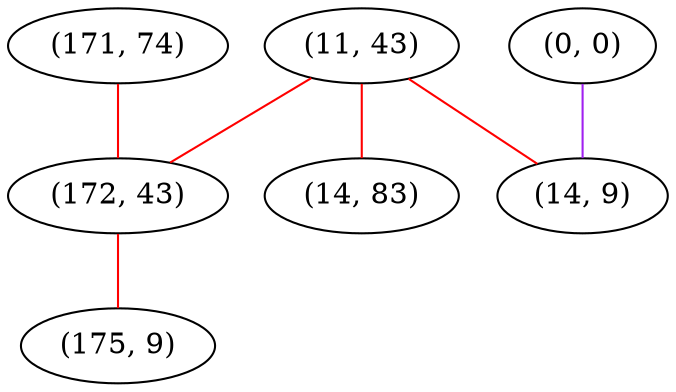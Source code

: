 graph "" {
"(171, 74)";
"(0, 0)";
"(11, 43)";
"(14, 83)";
"(172, 43)";
"(175, 9)";
"(14, 9)";
"(171, 74)" -- "(172, 43)"  [color=red, key=0, weight=1];
"(0, 0)" -- "(14, 9)"  [color=purple, key=0, weight=4];
"(11, 43)" -- "(14, 83)"  [color=red, key=0, weight=1];
"(11, 43)" -- "(14, 9)"  [color=red, key=0, weight=1];
"(11, 43)" -- "(172, 43)"  [color=red, key=0, weight=1];
"(172, 43)" -- "(175, 9)"  [color=red, key=0, weight=1];
}
